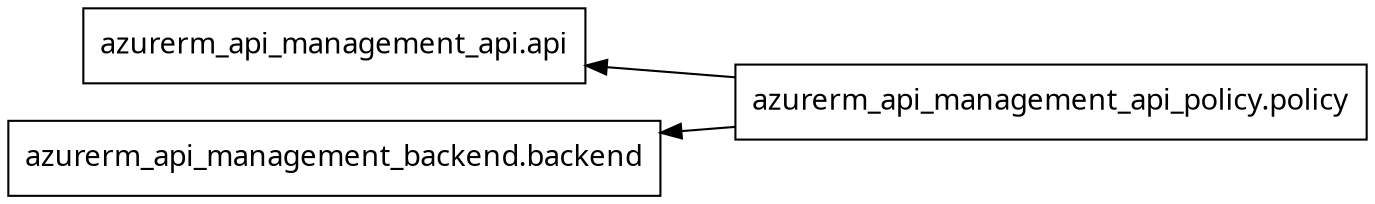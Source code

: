 digraph G {
  rankdir = "RL";
  node [shape = rect, fontname = "sans-serif"];
  "azurerm_api_management_api.api" [label="azurerm_api_management_api.api"];
  "azurerm_api_management_api_policy.policy" [label="azurerm_api_management_api_policy.policy"];
  "azurerm_api_management_backend.backend" [label="azurerm_api_management_backend.backend"];
  "azurerm_api_management_api_policy.policy" -> "azurerm_api_management_api.api";
  "azurerm_api_management_api_policy.policy" -> "azurerm_api_management_backend.backend";
}

